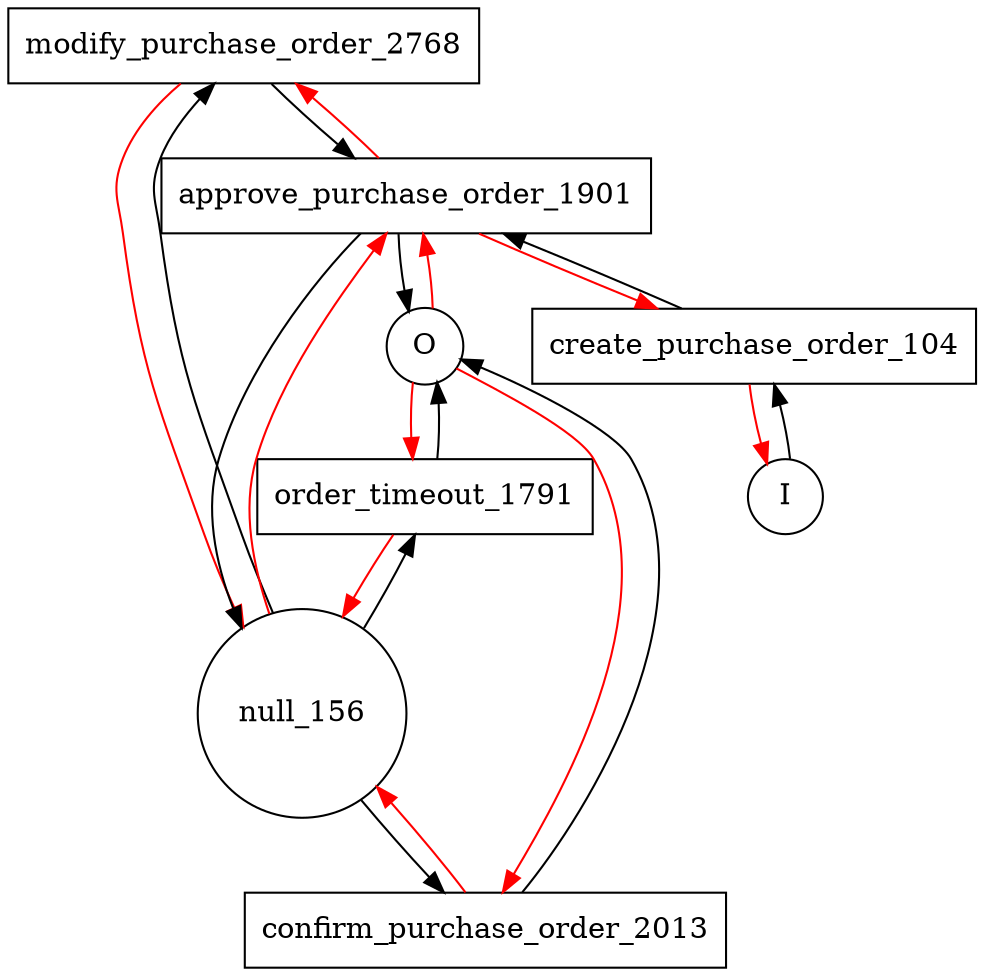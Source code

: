 digraph {
	// ORDERING

	// Elements
	modify_purchase_order_2768 [shape=box];
	order_timeout_1791 [shape=box];
	create_purchase_order_104 [shape=box];
	approve_purchase_order_1901 [shape=box];
	confirm_purchase_order_2013 [shape=box];
	null_156 [shape=circle];
	inputcondition_16 [shape=circle][label=I];
	outputcondition_17 [shape=circle][label=O];

	// Arrows
	inputcondition_16->create_purchase_order_104;
	create_purchase_order_104->approve_purchase_order_1901;
	create_purchase_order_104->inputcondition_16[color=red];
	approve_purchase_order_1901->null_156;
	approve_purchase_order_1901->outputcondition_17;
	approve_purchase_order_1901->create_purchase_order_104[color=red];
	approve_purchase_order_1901->modify_purchase_order_2768[color=red];
	outputcondition_17->approve_purchase_order_1901[color=red];
	outputcondition_17->order_timeout_1791[color=red];
	outputcondition_17->confirm_purchase_order_2013[color=red];
	null_156->order_timeout_1791;
	null_156->modify_purchase_order_2768;
	null_156->confirm_purchase_order_2013;
	null_156->approve_purchase_order_1901[color=red];
	confirm_purchase_order_2013->outputcondition_17;
	confirm_purchase_order_2013->null_156[color=red];
	modify_purchase_order_2768->approve_purchase_order_1901;
	modify_purchase_order_2768->null_156[color=red];
	order_timeout_1791->outputcondition_17;
	order_timeout_1791->null_156[color=red];
}
